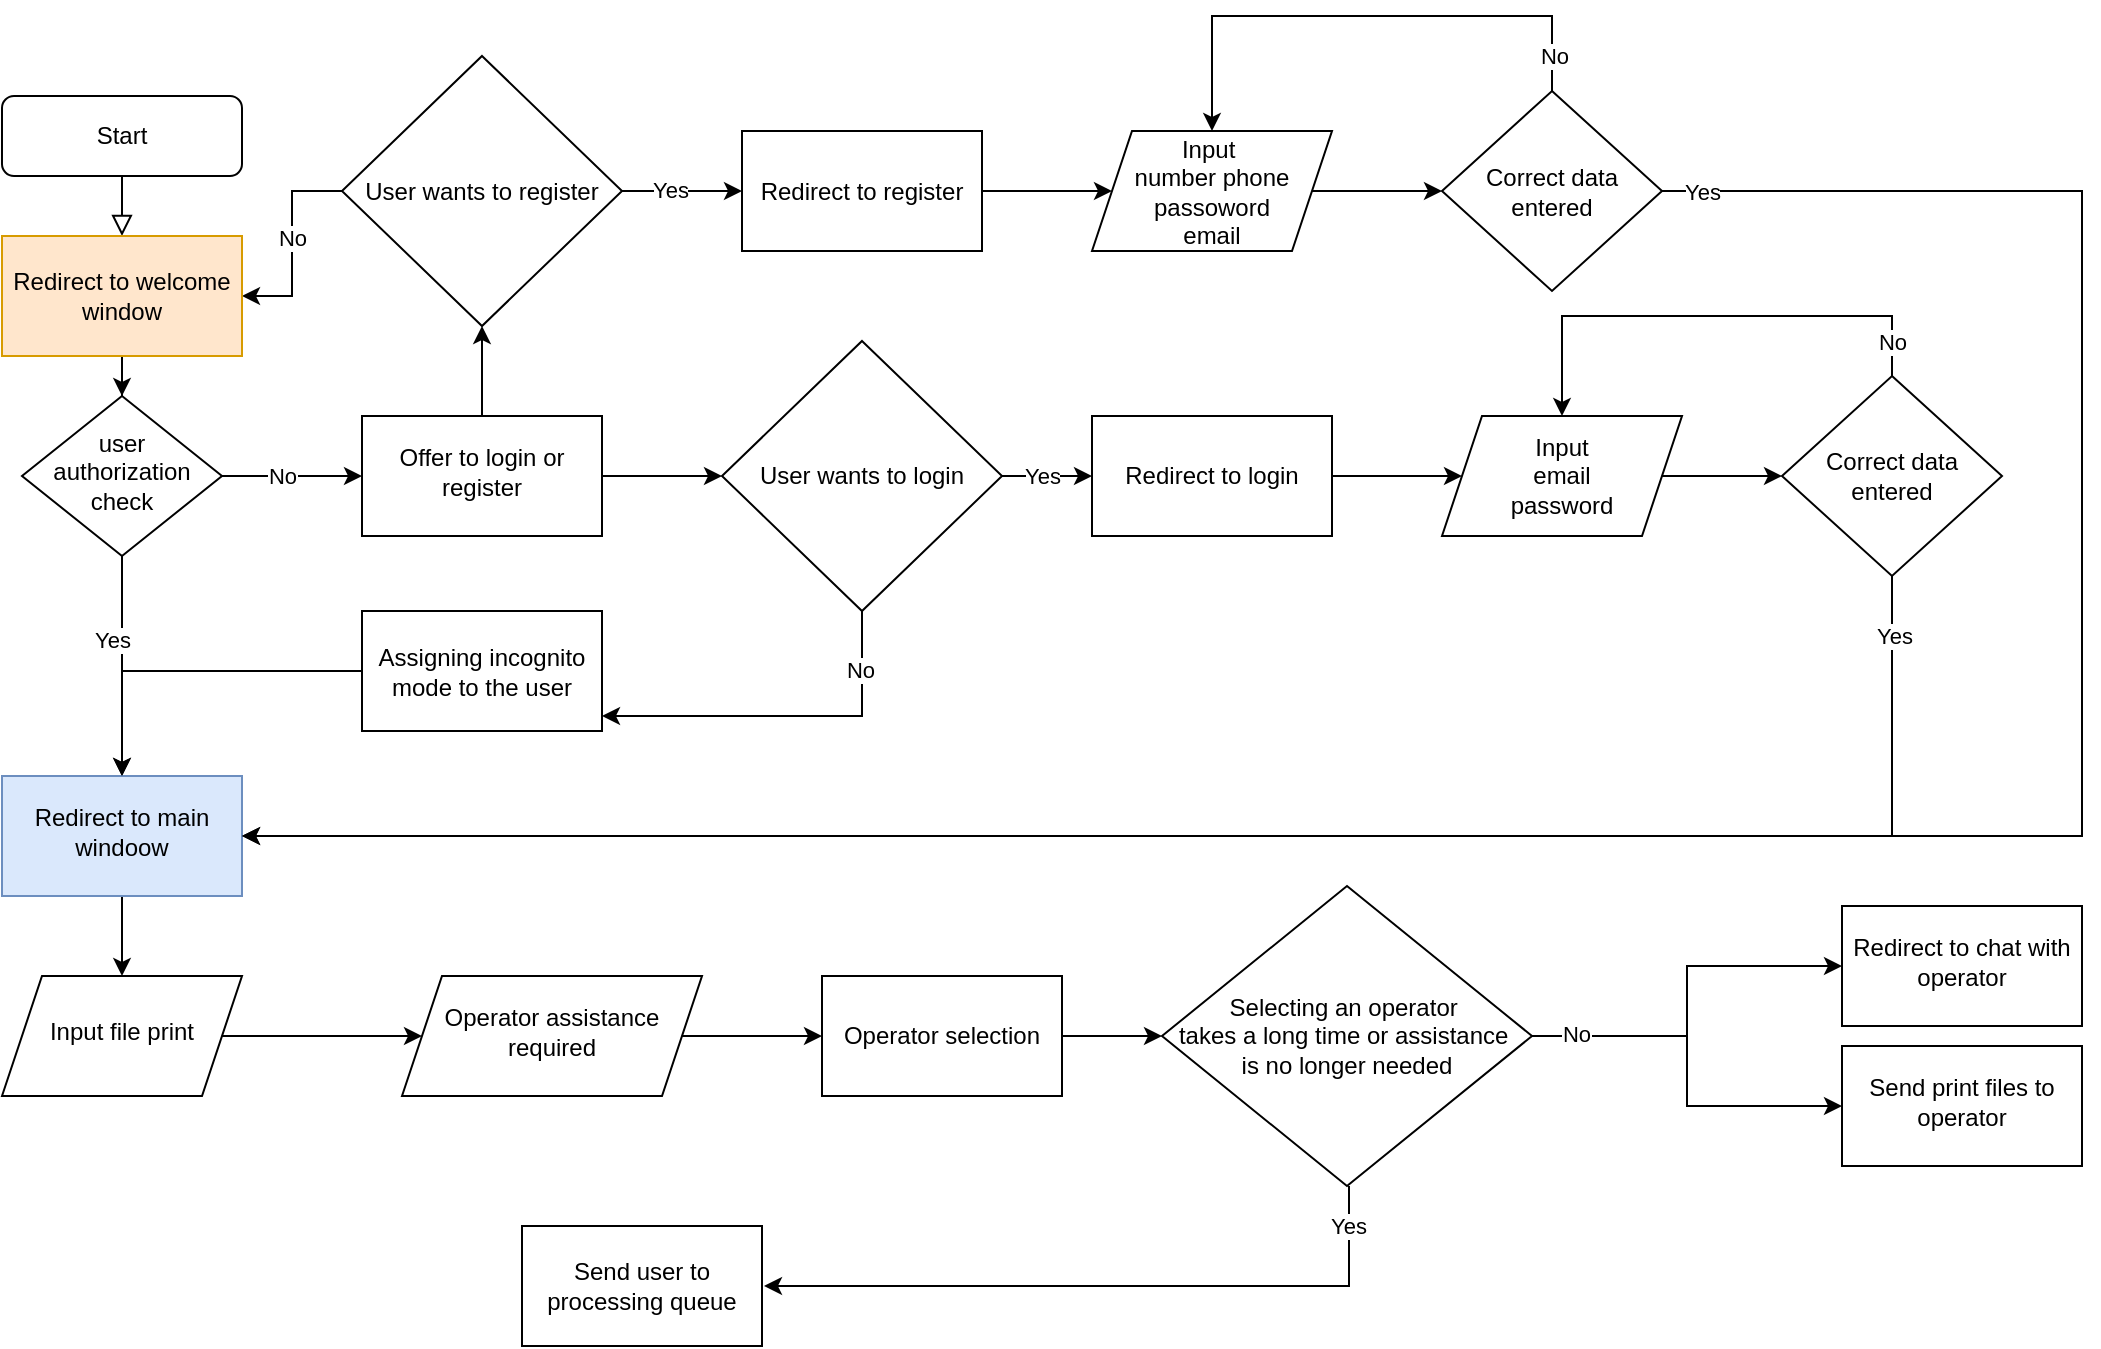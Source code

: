 <mxfile version="24.0.5" type="github">
  <diagram id="C5RBs43oDa-KdzZeNtuy" name="Page-1">
    <mxGraphModel dx="1195" dy="1812" grid="1" gridSize="10" guides="1" tooltips="1" connect="1" arrows="1" fold="1" page="1" pageScale="1" pageWidth="827" pageHeight="1169" math="0" shadow="0">
      <root>
        <mxCell id="WIyWlLk6GJQsqaUBKTNV-0" />
        <mxCell id="WIyWlLk6GJQsqaUBKTNV-1" parent="WIyWlLk6GJQsqaUBKTNV-0" />
        <mxCell id="WIyWlLk6GJQsqaUBKTNV-2" value="" style="rounded=0;html=1;jettySize=auto;orthogonalLoop=1;fontSize=11;endArrow=block;endFill=0;endSize=8;strokeWidth=1;shadow=0;labelBackgroundColor=none;edgeStyle=orthogonalEdgeStyle;entryX=0.5;entryY=0;entryDx=0;entryDy=0;" parent="WIyWlLk6GJQsqaUBKTNV-1" source="WIyWlLk6GJQsqaUBKTNV-3" target="xqWfMVQmARdI0U0uEww2-31" edge="1">
          <mxGeometry relative="1" as="geometry" />
        </mxCell>
        <mxCell id="WIyWlLk6GJQsqaUBKTNV-3" value="Start" style="rounded=1;whiteSpace=wrap;html=1;fontSize=12;glass=0;strokeWidth=1;shadow=0;" parent="WIyWlLk6GJQsqaUBKTNV-1" vertex="1">
          <mxGeometry x="160" y="20" width="120" height="40" as="geometry" />
        </mxCell>
        <mxCell id="xqWfMVQmARdI0U0uEww2-12" value="" style="edgeStyle=orthogonalEdgeStyle;rounded=0;orthogonalLoop=1;jettySize=auto;html=1;" edge="1" parent="WIyWlLk6GJQsqaUBKTNV-1" source="WIyWlLk6GJQsqaUBKTNV-6" target="xqWfMVQmARdI0U0uEww2-11">
          <mxGeometry relative="1" as="geometry" />
        </mxCell>
        <mxCell id="xqWfMVQmARdI0U0uEww2-19" value="No" style="edgeLabel;html=1;align=center;verticalAlign=middle;resizable=0;points=[];" vertex="1" connectable="0" parent="xqWfMVQmARdI0U0uEww2-12">
          <mxGeometry x="-0.007" y="-2" relative="1" as="geometry">
            <mxPoint x="-5" y="-2" as="offset" />
          </mxGeometry>
        </mxCell>
        <mxCell id="xqWfMVQmARdI0U0uEww2-16" value="" style="edgeStyle=orthogonalEdgeStyle;rounded=0;orthogonalLoop=1;jettySize=auto;html=1;" edge="1" parent="WIyWlLk6GJQsqaUBKTNV-1" source="WIyWlLk6GJQsqaUBKTNV-6" target="xqWfMVQmARdI0U0uEww2-15">
          <mxGeometry relative="1" as="geometry" />
        </mxCell>
        <mxCell id="xqWfMVQmARdI0U0uEww2-18" value="Yes" style="edgeLabel;html=1;align=center;verticalAlign=middle;resizable=0;points=[];" vertex="1" connectable="0" parent="xqWfMVQmARdI0U0uEww2-16">
          <mxGeometry x="-0.252" y="-1" relative="1" as="geometry">
            <mxPoint x="-4" y="1" as="offset" />
          </mxGeometry>
        </mxCell>
        <mxCell id="WIyWlLk6GJQsqaUBKTNV-6" value="user authorization check" style="rhombus;whiteSpace=wrap;html=1;shadow=0;fontFamily=Helvetica;fontSize=12;align=center;strokeWidth=1;spacing=6;spacingTop=-4;" parent="WIyWlLk6GJQsqaUBKTNV-1" vertex="1">
          <mxGeometry x="170" y="170" width="100" height="80" as="geometry" />
        </mxCell>
        <mxCell id="xqWfMVQmARdI0U0uEww2-21" value="" style="edgeStyle=orthogonalEdgeStyle;rounded=0;orthogonalLoop=1;jettySize=auto;html=1;" edge="1" parent="WIyWlLk6GJQsqaUBKTNV-1" source="xqWfMVQmARdI0U0uEww2-11" target="xqWfMVQmARdI0U0uEww2-22">
          <mxGeometry relative="1" as="geometry">
            <mxPoint x="560" y="210" as="targetPoint" />
          </mxGeometry>
        </mxCell>
        <mxCell id="xqWfMVQmARdI0U0uEww2-26" style="edgeStyle=orthogonalEdgeStyle;rounded=0;orthogonalLoop=1;jettySize=auto;html=1;" edge="1" parent="WIyWlLk6GJQsqaUBKTNV-1" source="xqWfMVQmARdI0U0uEww2-11" target="xqWfMVQmARdI0U0uEww2-25">
          <mxGeometry relative="1" as="geometry" />
        </mxCell>
        <mxCell id="xqWfMVQmARdI0U0uEww2-11" value="Offer to login or register" style="whiteSpace=wrap;html=1;shadow=0;strokeWidth=1;spacing=6;spacingTop=-4;" vertex="1" parent="WIyWlLk6GJQsqaUBKTNV-1">
          <mxGeometry x="340" y="180" width="120" height="60" as="geometry" />
        </mxCell>
        <mxCell id="xqWfMVQmARdI0U0uEww2-61" value="" style="edgeStyle=orthogonalEdgeStyle;rounded=0;orthogonalLoop=1;jettySize=auto;html=1;" edge="1" parent="WIyWlLk6GJQsqaUBKTNV-1" source="xqWfMVQmARdI0U0uEww2-15" target="xqWfMVQmARdI0U0uEww2-60">
          <mxGeometry relative="1" as="geometry" />
        </mxCell>
        <mxCell id="xqWfMVQmARdI0U0uEww2-15" value="Redirect to main windoow" style="whiteSpace=wrap;html=1;shadow=0;strokeWidth=1;spacing=6;spacingTop=-4;fillColor=#dae8fc;strokeColor=#6c8ebf;" vertex="1" parent="WIyWlLk6GJQsqaUBKTNV-1">
          <mxGeometry x="160" y="360" width="120" height="60" as="geometry" />
        </mxCell>
        <mxCell id="xqWfMVQmARdI0U0uEww2-24" value="" style="edgeStyle=orthogonalEdgeStyle;rounded=0;orthogonalLoop=1;jettySize=auto;html=1;" edge="1" parent="WIyWlLk6GJQsqaUBKTNV-1" source="xqWfMVQmARdI0U0uEww2-22" target="xqWfMVQmARdI0U0uEww2-23">
          <mxGeometry relative="1" as="geometry" />
        </mxCell>
        <mxCell id="xqWfMVQmARdI0U0uEww2-30" value="Yes" style="edgeLabel;html=1;align=center;verticalAlign=middle;resizable=0;points=[];" vertex="1" connectable="0" parent="xqWfMVQmARdI0U0uEww2-24">
          <mxGeometry x="-0.323" y="-1" relative="1" as="geometry">
            <mxPoint x="5" y="-1" as="offset" />
          </mxGeometry>
        </mxCell>
        <mxCell id="xqWfMVQmARdI0U0uEww2-57" value="" style="edgeStyle=orthogonalEdgeStyle;rounded=0;orthogonalLoop=1;jettySize=auto;html=1;" edge="1" parent="WIyWlLk6GJQsqaUBKTNV-1" source="xqWfMVQmARdI0U0uEww2-22" target="xqWfMVQmARdI0U0uEww2-56">
          <mxGeometry relative="1" as="geometry">
            <Array as="points">
              <mxPoint x="590" y="330" />
            </Array>
          </mxGeometry>
        </mxCell>
        <mxCell id="xqWfMVQmARdI0U0uEww2-58" value="No" style="edgeLabel;html=1;align=center;verticalAlign=middle;resizable=0;points=[];" vertex="1" connectable="0" parent="xqWfMVQmARdI0U0uEww2-57">
          <mxGeometry x="-0.674" y="-1" relative="1" as="geometry">
            <mxPoint as="offset" />
          </mxGeometry>
        </mxCell>
        <mxCell id="xqWfMVQmARdI0U0uEww2-22" value="User wants to login" style="rhombus;whiteSpace=wrap;html=1;" vertex="1" parent="WIyWlLk6GJQsqaUBKTNV-1">
          <mxGeometry x="520" y="142.5" width="140" height="135" as="geometry" />
        </mxCell>
        <mxCell id="xqWfMVQmARdI0U0uEww2-38" value="" style="edgeStyle=orthogonalEdgeStyle;rounded=0;orthogonalLoop=1;jettySize=auto;html=1;" edge="1" parent="WIyWlLk6GJQsqaUBKTNV-1" source="xqWfMVQmARdI0U0uEww2-23" target="xqWfMVQmARdI0U0uEww2-37">
          <mxGeometry relative="1" as="geometry" />
        </mxCell>
        <mxCell id="xqWfMVQmARdI0U0uEww2-23" value="Redirect to login" style="whiteSpace=wrap;html=1;" vertex="1" parent="WIyWlLk6GJQsqaUBKTNV-1">
          <mxGeometry x="705" y="180" width="120" height="60" as="geometry" />
        </mxCell>
        <mxCell id="xqWfMVQmARdI0U0uEww2-28" value="" style="edgeStyle=orthogonalEdgeStyle;rounded=0;orthogonalLoop=1;jettySize=auto;html=1;" edge="1" parent="WIyWlLk6GJQsqaUBKTNV-1" source="xqWfMVQmARdI0U0uEww2-25" target="xqWfMVQmARdI0U0uEww2-27">
          <mxGeometry relative="1" as="geometry" />
        </mxCell>
        <mxCell id="xqWfMVQmARdI0U0uEww2-29" value="Yes" style="edgeLabel;html=1;align=center;verticalAlign=middle;resizable=0;points=[];" vertex="1" connectable="0" parent="xqWfMVQmARdI0U0uEww2-28">
          <mxGeometry x="-0.222" y="1" relative="1" as="geometry">
            <mxPoint as="offset" />
          </mxGeometry>
        </mxCell>
        <mxCell id="xqWfMVQmARdI0U0uEww2-33" value="" style="edgeStyle=orthogonalEdgeStyle;rounded=0;orthogonalLoop=1;jettySize=auto;html=1;" edge="1" parent="WIyWlLk6GJQsqaUBKTNV-1" source="xqWfMVQmARdI0U0uEww2-25" target="xqWfMVQmARdI0U0uEww2-31">
          <mxGeometry relative="1" as="geometry" />
        </mxCell>
        <mxCell id="xqWfMVQmARdI0U0uEww2-34" value="No" style="edgeLabel;html=1;align=center;verticalAlign=middle;resizable=0;points=[];" vertex="1" connectable="0" parent="xqWfMVQmARdI0U0uEww2-33">
          <mxGeometry x="-0.155" relative="1" as="geometry">
            <mxPoint y="5" as="offset" />
          </mxGeometry>
        </mxCell>
        <mxCell id="xqWfMVQmARdI0U0uEww2-25" value="User wants to register" style="rhombus;whiteSpace=wrap;html=1;" vertex="1" parent="WIyWlLk6GJQsqaUBKTNV-1">
          <mxGeometry x="330" width="140" height="135" as="geometry" />
        </mxCell>
        <mxCell id="xqWfMVQmARdI0U0uEww2-36" value="" style="edgeStyle=orthogonalEdgeStyle;rounded=0;orthogonalLoop=1;jettySize=auto;html=1;" edge="1" parent="WIyWlLk6GJQsqaUBKTNV-1" source="xqWfMVQmARdI0U0uEww2-27" target="xqWfMVQmARdI0U0uEww2-35">
          <mxGeometry relative="1" as="geometry" />
        </mxCell>
        <mxCell id="xqWfMVQmARdI0U0uEww2-27" value="Redirect to register" style="whiteSpace=wrap;html=1;" vertex="1" parent="WIyWlLk6GJQsqaUBKTNV-1">
          <mxGeometry x="530" y="37.5" width="120" height="60" as="geometry" />
        </mxCell>
        <mxCell id="xqWfMVQmARdI0U0uEww2-32" style="edgeStyle=orthogonalEdgeStyle;rounded=0;orthogonalLoop=1;jettySize=auto;html=1;" edge="1" parent="WIyWlLk6GJQsqaUBKTNV-1" source="xqWfMVQmARdI0U0uEww2-31" target="WIyWlLk6GJQsqaUBKTNV-6">
          <mxGeometry relative="1" as="geometry" />
        </mxCell>
        <mxCell id="xqWfMVQmARdI0U0uEww2-31" value="Redirect to welcome window" style="rounded=0;whiteSpace=wrap;html=1;fillColor=#ffe6cc;strokeColor=#d79b00;" vertex="1" parent="WIyWlLk6GJQsqaUBKTNV-1">
          <mxGeometry x="160" y="90" width="120" height="60" as="geometry" />
        </mxCell>
        <mxCell id="xqWfMVQmARdI0U0uEww2-40" style="edgeStyle=orthogonalEdgeStyle;rounded=0;orthogonalLoop=1;jettySize=auto;html=1;entryX=0;entryY=0.5;entryDx=0;entryDy=0;" edge="1" parent="WIyWlLk6GJQsqaUBKTNV-1" source="xqWfMVQmARdI0U0uEww2-35" target="xqWfMVQmARdI0U0uEww2-39">
          <mxGeometry relative="1" as="geometry" />
        </mxCell>
        <mxCell id="xqWfMVQmARdI0U0uEww2-35" value="Input&amp;nbsp;&lt;br&gt;number phone&lt;div&gt;passoword&lt;/div&gt;&lt;div&gt;email&lt;/div&gt;" style="shape=parallelogram;perimeter=parallelogramPerimeter;whiteSpace=wrap;html=1;fixedSize=1;" vertex="1" parent="WIyWlLk6GJQsqaUBKTNV-1">
          <mxGeometry x="705" y="37.5" width="120" height="60" as="geometry" />
        </mxCell>
        <mxCell id="xqWfMVQmARdI0U0uEww2-42" style="edgeStyle=orthogonalEdgeStyle;rounded=0;orthogonalLoop=1;jettySize=auto;html=1;" edge="1" parent="WIyWlLk6GJQsqaUBKTNV-1" source="xqWfMVQmARdI0U0uEww2-37" target="xqWfMVQmARdI0U0uEww2-41">
          <mxGeometry relative="1" as="geometry" />
        </mxCell>
        <mxCell id="xqWfMVQmARdI0U0uEww2-37" value="Input&lt;br&gt;email&lt;br&gt;password" style="shape=parallelogram;perimeter=parallelogramPerimeter;whiteSpace=wrap;html=1;fixedSize=1;" vertex="1" parent="WIyWlLk6GJQsqaUBKTNV-1">
          <mxGeometry x="880" y="180" width="120" height="60" as="geometry" />
        </mxCell>
        <mxCell id="xqWfMVQmARdI0U0uEww2-45" style="edgeStyle=orthogonalEdgeStyle;rounded=0;orthogonalLoop=1;jettySize=auto;html=1;entryX=0.5;entryY=0;entryDx=0;entryDy=0;" edge="1" parent="WIyWlLk6GJQsqaUBKTNV-1" source="xqWfMVQmARdI0U0uEww2-39" target="xqWfMVQmARdI0U0uEww2-35">
          <mxGeometry relative="1" as="geometry">
            <Array as="points">
              <mxPoint x="935" y="-20" />
              <mxPoint x="765" y="-20" />
            </Array>
          </mxGeometry>
        </mxCell>
        <mxCell id="xqWfMVQmARdI0U0uEww2-46" value="No" style="edgeLabel;html=1;align=center;verticalAlign=middle;resizable=0;points=[];" vertex="1" connectable="0" parent="xqWfMVQmARdI0U0uEww2-45">
          <mxGeometry x="-0.297" y="3" relative="1" as="geometry">
            <mxPoint x="56" y="17" as="offset" />
          </mxGeometry>
        </mxCell>
        <mxCell id="xqWfMVQmARdI0U0uEww2-54" style="edgeStyle=orthogonalEdgeStyle;rounded=0;orthogonalLoop=1;jettySize=auto;html=1;entryX=1;entryY=0.5;entryDx=0;entryDy=0;" edge="1" parent="WIyWlLk6GJQsqaUBKTNV-1" source="xqWfMVQmARdI0U0uEww2-39" target="xqWfMVQmARdI0U0uEww2-15">
          <mxGeometry relative="1" as="geometry">
            <Array as="points">
              <mxPoint x="1200" y="68" />
              <mxPoint x="1200" y="390" />
            </Array>
          </mxGeometry>
        </mxCell>
        <mxCell id="xqWfMVQmARdI0U0uEww2-55" value="Yes" style="edgeLabel;html=1;align=center;verticalAlign=middle;resizable=0;points=[];" vertex="1" connectable="0" parent="xqWfMVQmARdI0U0uEww2-54">
          <mxGeometry x="-0.948" y="2" relative="1" as="geometry">
            <mxPoint x="-18" y="2" as="offset" />
          </mxGeometry>
        </mxCell>
        <mxCell id="xqWfMVQmARdI0U0uEww2-39" value="Correct data entered" style="rhombus;whiteSpace=wrap;html=1;" vertex="1" parent="WIyWlLk6GJQsqaUBKTNV-1">
          <mxGeometry x="880" y="17.5" width="110" height="100" as="geometry" />
        </mxCell>
        <mxCell id="xqWfMVQmARdI0U0uEww2-43" style="edgeStyle=orthogonalEdgeStyle;rounded=0;orthogonalLoop=1;jettySize=auto;html=1;entryX=0.5;entryY=0;entryDx=0;entryDy=0;" edge="1" parent="WIyWlLk6GJQsqaUBKTNV-1" source="xqWfMVQmARdI0U0uEww2-41" target="xqWfMVQmARdI0U0uEww2-37">
          <mxGeometry relative="1" as="geometry">
            <Array as="points">
              <mxPoint x="1105" y="130" />
              <mxPoint x="940" y="130" />
            </Array>
          </mxGeometry>
        </mxCell>
        <mxCell id="xqWfMVQmARdI0U0uEww2-44" value="No" style="edgeLabel;html=1;align=center;verticalAlign=middle;resizable=0;points=[];" vertex="1" connectable="0" parent="xqWfMVQmARdI0U0uEww2-43">
          <mxGeometry x="-0.092" y="1" relative="1" as="geometry">
            <mxPoint x="81" y="12" as="offset" />
          </mxGeometry>
        </mxCell>
        <mxCell id="xqWfMVQmARdI0U0uEww2-47" style="edgeStyle=orthogonalEdgeStyle;rounded=0;orthogonalLoop=1;jettySize=auto;html=1;entryX=1;entryY=0.5;entryDx=0;entryDy=0;" edge="1" parent="WIyWlLk6GJQsqaUBKTNV-1" source="xqWfMVQmARdI0U0uEww2-41" target="xqWfMVQmARdI0U0uEww2-15">
          <mxGeometry relative="1" as="geometry">
            <Array as="points">
              <mxPoint x="1105" y="390" />
              <mxPoint x="280" y="390" />
            </Array>
          </mxGeometry>
        </mxCell>
        <mxCell id="xqWfMVQmARdI0U0uEww2-48" value="Yes" style="edgeLabel;html=1;align=center;verticalAlign=middle;resizable=0;points=[];" vertex="1" connectable="0" parent="xqWfMVQmARdI0U0uEww2-47">
          <mxGeometry x="-0.18" y="-1" relative="1" as="geometry">
            <mxPoint x="262" y="-99" as="offset" />
          </mxGeometry>
        </mxCell>
        <mxCell id="xqWfMVQmARdI0U0uEww2-41" value="Correct data entered" style="rhombus;whiteSpace=wrap;html=1;" vertex="1" parent="WIyWlLk6GJQsqaUBKTNV-1">
          <mxGeometry x="1050" y="160" width="110" height="100" as="geometry" />
        </mxCell>
        <mxCell id="xqWfMVQmARdI0U0uEww2-59" style="edgeStyle=orthogonalEdgeStyle;rounded=0;orthogonalLoop=1;jettySize=auto;html=1;entryX=0.5;entryY=0;entryDx=0;entryDy=0;" edge="1" parent="WIyWlLk6GJQsqaUBKTNV-1" source="xqWfMVQmARdI0U0uEww2-56" target="xqWfMVQmARdI0U0uEww2-15">
          <mxGeometry relative="1" as="geometry" />
        </mxCell>
        <mxCell id="xqWfMVQmARdI0U0uEww2-56" value="Assigning incognito mode to the user" style="whiteSpace=wrap;html=1;" vertex="1" parent="WIyWlLk6GJQsqaUBKTNV-1">
          <mxGeometry x="340" y="277.5" width="120" height="60" as="geometry" />
        </mxCell>
        <mxCell id="xqWfMVQmARdI0U0uEww2-63" value="" style="edgeStyle=orthogonalEdgeStyle;rounded=0;orthogonalLoop=1;jettySize=auto;html=1;" edge="1" parent="WIyWlLk6GJQsqaUBKTNV-1" source="xqWfMVQmARdI0U0uEww2-60" target="xqWfMVQmARdI0U0uEww2-62">
          <mxGeometry relative="1" as="geometry" />
        </mxCell>
        <mxCell id="xqWfMVQmARdI0U0uEww2-60" value="Input file print" style="shape=parallelogram;perimeter=parallelogramPerimeter;whiteSpace=wrap;html=1;fixedSize=1;shadow=0;strokeWidth=1;spacing=6;spacingTop=-4;" vertex="1" parent="WIyWlLk6GJQsqaUBKTNV-1">
          <mxGeometry x="160" y="460" width="120" height="60" as="geometry" />
        </mxCell>
        <mxCell id="xqWfMVQmARdI0U0uEww2-72" value="" style="edgeStyle=orthogonalEdgeStyle;rounded=0;orthogonalLoop=1;jettySize=auto;html=1;" edge="1" parent="WIyWlLk6GJQsqaUBKTNV-1" source="xqWfMVQmARdI0U0uEww2-62" target="xqWfMVQmARdI0U0uEww2-71">
          <mxGeometry relative="1" as="geometry" />
        </mxCell>
        <mxCell id="xqWfMVQmARdI0U0uEww2-62" value="Operator assistance required" style="shape=parallelogram;perimeter=parallelogramPerimeter;whiteSpace=wrap;html=1;fixedSize=1;shadow=0;strokeWidth=1;spacing=6;spacingTop=-4;" vertex="1" parent="WIyWlLk6GJQsqaUBKTNV-1">
          <mxGeometry x="360" y="460" width="150" height="60" as="geometry" />
        </mxCell>
        <mxCell id="xqWfMVQmARdI0U0uEww2-69" value="Redirect to chat with operator" style="whiteSpace=wrap;html=1;shadow=0;strokeWidth=1;spacing=6;spacingTop=-4;" vertex="1" parent="WIyWlLk6GJQsqaUBKTNV-1">
          <mxGeometry x="1080" y="425" width="120" height="60" as="geometry" />
        </mxCell>
        <mxCell id="xqWfMVQmARdI0U0uEww2-70" value="Send print files to operator" style="whiteSpace=wrap;html=1;shadow=0;strokeWidth=1;spacing=6;spacingTop=-4;" vertex="1" parent="WIyWlLk6GJQsqaUBKTNV-1">
          <mxGeometry x="1080" y="495" width="120" height="60" as="geometry" />
        </mxCell>
        <mxCell id="xqWfMVQmARdI0U0uEww2-76" value="" style="edgeStyle=orthogonalEdgeStyle;rounded=0;orthogonalLoop=1;jettySize=auto;html=1;" edge="1" parent="WIyWlLk6GJQsqaUBKTNV-1" source="xqWfMVQmARdI0U0uEww2-71" target="xqWfMVQmARdI0U0uEww2-75">
          <mxGeometry relative="1" as="geometry" />
        </mxCell>
        <mxCell id="xqWfMVQmARdI0U0uEww2-71" value="Operator selection" style="rounded=0;whiteSpace=wrap;html=1;" vertex="1" parent="WIyWlLk6GJQsqaUBKTNV-1">
          <mxGeometry x="570" y="460" width="120" height="60" as="geometry" />
        </mxCell>
        <mxCell id="xqWfMVQmARdI0U0uEww2-77" value="" style="edgeStyle=orthogonalEdgeStyle;rounded=0;orthogonalLoop=1;jettySize=auto;html=1;" edge="1" parent="WIyWlLk6GJQsqaUBKTNV-1" source="xqWfMVQmARdI0U0uEww2-75" target="xqWfMVQmARdI0U0uEww2-70">
          <mxGeometry relative="1" as="geometry" />
        </mxCell>
        <mxCell id="xqWfMVQmARdI0U0uEww2-78" style="edgeStyle=orthogonalEdgeStyle;rounded=0;orthogonalLoop=1;jettySize=auto;html=1;" edge="1" parent="WIyWlLk6GJQsqaUBKTNV-1" source="xqWfMVQmARdI0U0uEww2-75" target="xqWfMVQmARdI0U0uEww2-69">
          <mxGeometry relative="1" as="geometry" />
        </mxCell>
        <mxCell id="xqWfMVQmARdI0U0uEww2-79" value="No" style="edgeLabel;html=1;align=center;verticalAlign=middle;resizable=0;points=[];" vertex="1" connectable="0" parent="xqWfMVQmARdI0U0uEww2-78">
          <mxGeometry x="-0.771" y="1" relative="1" as="geometry">
            <mxPoint as="offset" />
          </mxGeometry>
        </mxCell>
        <mxCell id="xqWfMVQmARdI0U0uEww2-84" style="edgeStyle=orthogonalEdgeStyle;rounded=0;orthogonalLoop=1;jettySize=auto;html=1;entryX=1;entryY=0.5;entryDx=0;entryDy=0;" edge="1" parent="WIyWlLk6GJQsqaUBKTNV-1">
          <mxGeometry relative="1" as="geometry">
            <mxPoint x="833.5" y="565" as="sourcePoint" />
            <mxPoint x="541" y="615" as="targetPoint" />
            <Array as="points">
              <mxPoint x="834" y="615" />
            </Array>
          </mxGeometry>
        </mxCell>
        <mxCell id="xqWfMVQmARdI0U0uEww2-85" value="Yes" style="edgeLabel;html=1;align=center;verticalAlign=middle;resizable=0;points=[];" vertex="1" connectable="0" parent="xqWfMVQmARdI0U0uEww2-84">
          <mxGeometry x="-0.846" y="-1" relative="1" as="geometry">
            <mxPoint y="-7" as="offset" />
          </mxGeometry>
        </mxCell>
        <mxCell id="xqWfMVQmARdI0U0uEww2-75" value="Selecting an operator&amp;nbsp;&lt;div&gt;takes a long time or assistance&amp;nbsp;&lt;/div&gt;&lt;div&gt;is no longer needed&lt;/div&gt;" style="rhombus;whiteSpace=wrap;html=1;" vertex="1" parent="WIyWlLk6GJQsqaUBKTNV-1">
          <mxGeometry x="740" y="415" width="185" height="150" as="geometry" />
        </mxCell>
        <mxCell id="xqWfMVQmARdI0U0uEww2-83" value="Send user to processing queue" style="rounded=0;whiteSpace=wrap;html=1;" vertex="1" parent="WIyWlLk6GJQsqaUBKTNV-1">
          <mxGeometry x="420" y="585" width="120" height="60" as="geometry" />
        </mxCell>
      </root>
    </mxGraphModel>
  </diagram>
</mxfile>
